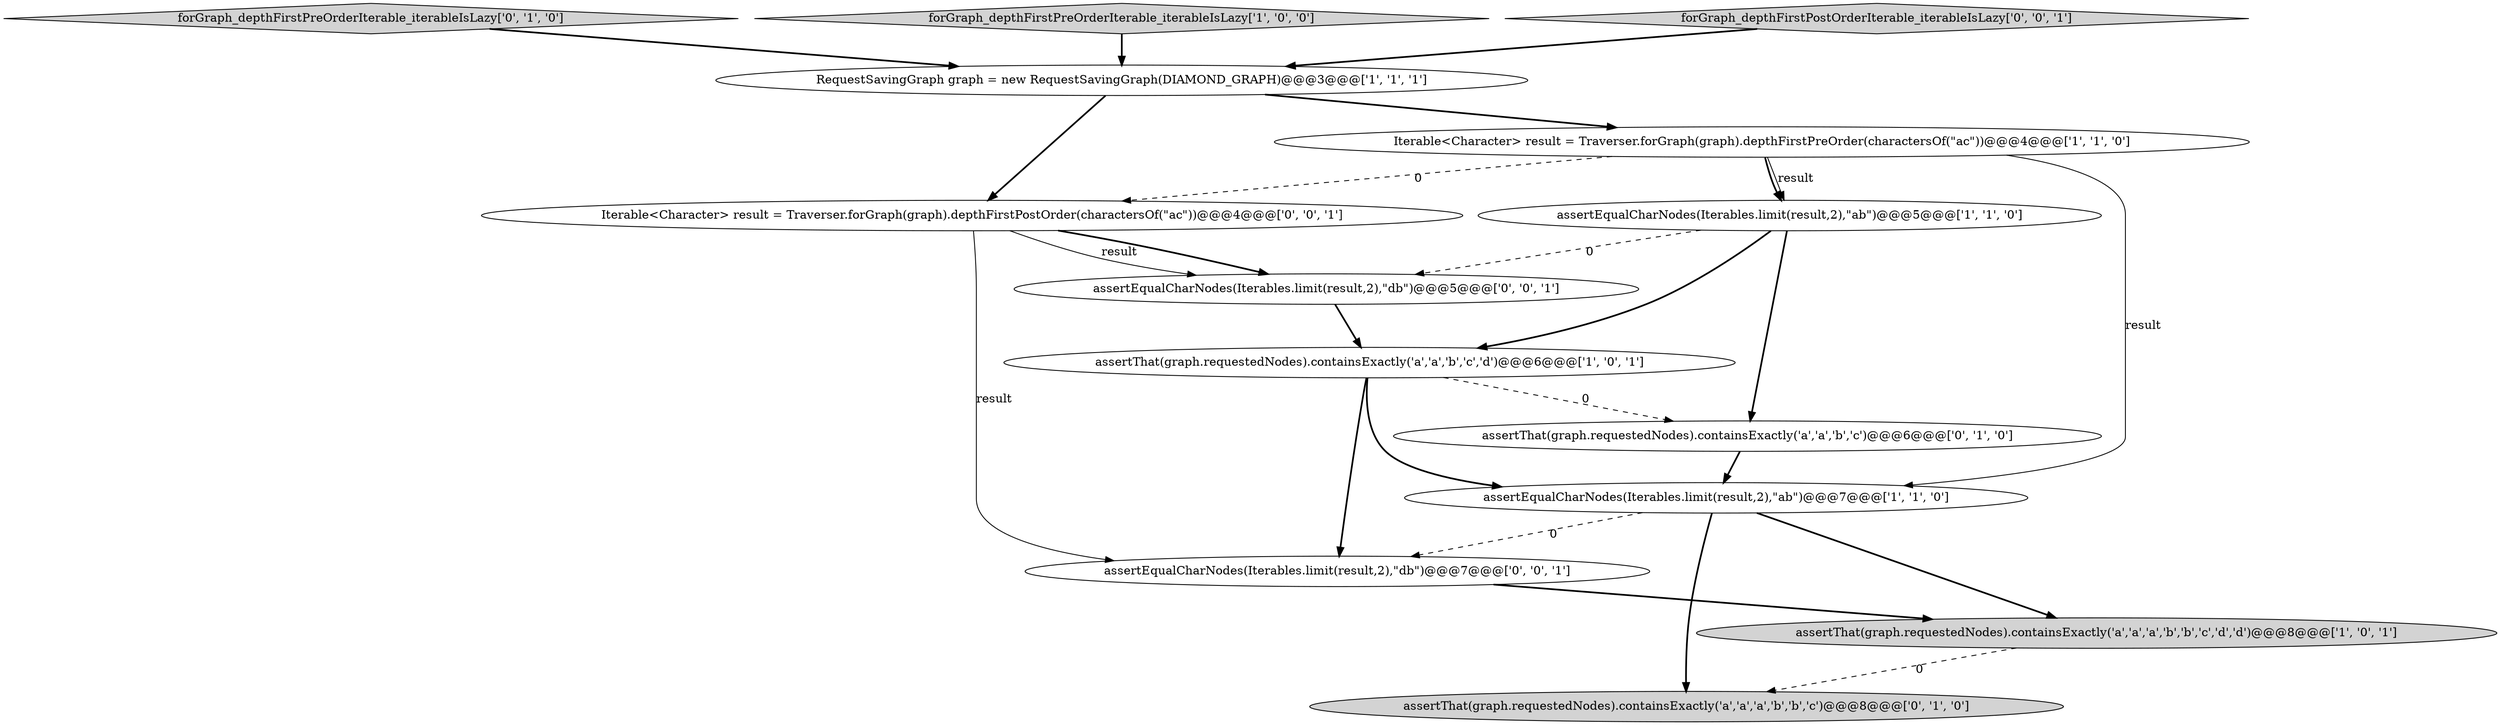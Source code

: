 digraph {
3 [style = filled, label = "Iterable<Character> result = Traverser.forGraph(graph).depthFirstPreOrder(charactersOf(\"ac\"))@@@4@@@['1', '1', '0']", fillcolor = white, shape = ellipse image = "AAA0AAABBB1BBB"];
6 [style = filled, label = "assertThat(graph.requestedNodes).containsExactly('a','a','a','b','b','c','d','d')@@@8@@@['1', '0', '1']", fillcolor = lightgray, shape = ellipse image = "AAA0AAABBB1BBB"];
13 [style = filled, label = "assertEqualCharNodes(Iterables.limit(result,2),\"db\")@@@7@@@['0', '0', '1']", fillcolor = white, shape = ellipse image = "AAA0AAABBB3BBB"];
7 [style = filled, label = "forGraph_depthFirstPreOrderIterable_iterableIsLazy['0', '1', '0']", fillcolor = lightgray, shape = diamond image = "AAA0AAABBB2BBB"];
9 [style = filled, label = "assertThat(graph.requestedNodes).containsExactly('a','a','b','c')@@@6@@@['0', '1', '0']", fillcolor = white, shape = ellipse image = "AAA1AAABBB2BBB"];
0 [style = filled, label = "forGraph_depthFirstPreOrderIterable_iterableIsLazy['1', '0', '0']", fillcolor = lightgray, shape = diamond image = "AAA0AAABBB1BBB"];
10 [style = filled, label = "forGraph_depthFirstPostOrderIterable_iterableIsLazy['0', '0', '1']", fillcolor = lightgray, shape = diamond image = "AAA0AAABBB3BBB"];
5 [style = filled, label = "RequestSavingGraph graph = new RequestSavingGraph(DIAMOND_GRAPH)@@@3@@@['1', '1', '1']", fillcolor = white, shape = ellipse image = "AAA0AAABBB1BBB"];
4 [style = filled, label = "assertEqualCharNodes(Iterables.limit(result,2),\"ab\")@@@5@@@['1', '1', '0']", fillcolor = white, shape = ellipse image = "AAA0AAABBB1BBB"];
1 [style = filled, label = "assertEqualCharNodes(Iterables.limit(result,2),\"ab\")@@@7@@@['1', '1', '0']", fillcolor = white, shape = ellipse image = "AAA0AAABBB1BBB"];
8 [style = filled, label = "assertThat(graph.requestedNodes).containsExactly('a','a','a','b','b','c')@@@8@@@['0', '1', '0']", fillcolor = lightgray, shape = ellipse image = "AAA1AAABBB2BBB"];
2 [style = filled, label = "assertThat(graph.requestedNodes).containsExactly('a','a','b','c','d')@@@6@@@['1', '0', '1']", fillcolor = white, shape = ellipse image = "AAA0AAABBB1BBB"];
12 [style = filled, label = "assertEqualCharNodes(Iterables.limit(result,2),\"db\")@@@5@@@['0', '0', '1']", fillcolor = white, shape = ellipse image = "AAA0AAABBB3BBB"];
11 [style = filled, label = "Iterable<Character> result = Traverser.forGraph(graph).depthFirstPostOrder(charactersOf(\"ac\"))@@@4@@@['0', '0', '1']", fillcolor = white, shape = ellipse image = "AAA0AAABBB3BBB"];
3->1 [style = solid, label="result"];
11->12 [style = bold, label=""];
4->12 [style = dashed, label="0"];
2->13 [style = bold, label=""];
12->2 [style = bold, label=""];
1->8 [style = bold, label=""];
13->6 [style = bold, label=""];
2->9 [style = dashed, label="0"];
3->11 [style = dashed, label="0"];
1->6 [style = bold, label=""];
4->2 [style = bold, label=""];
1->13 [style = dashed, label="0"];
5->11 [style = bold, label=""];
4->9 [style = bold, label=""];
11->13 [style = solid, label="result"];
2->1 [style = bold, label=""];
6->8 [style = dashed, label="0"];
11->12 [style = solid, label="result"];
7->5 [style = bold, label=""];
5->3 [style = bold, label=""];
0->5 [style = bold, label=""];
9->1 [style = bold, label=""];
3->4 [style = solid, label="result"];
3->4 [style = bold, label=""];
10->5 [style = bold, label=""];
}
